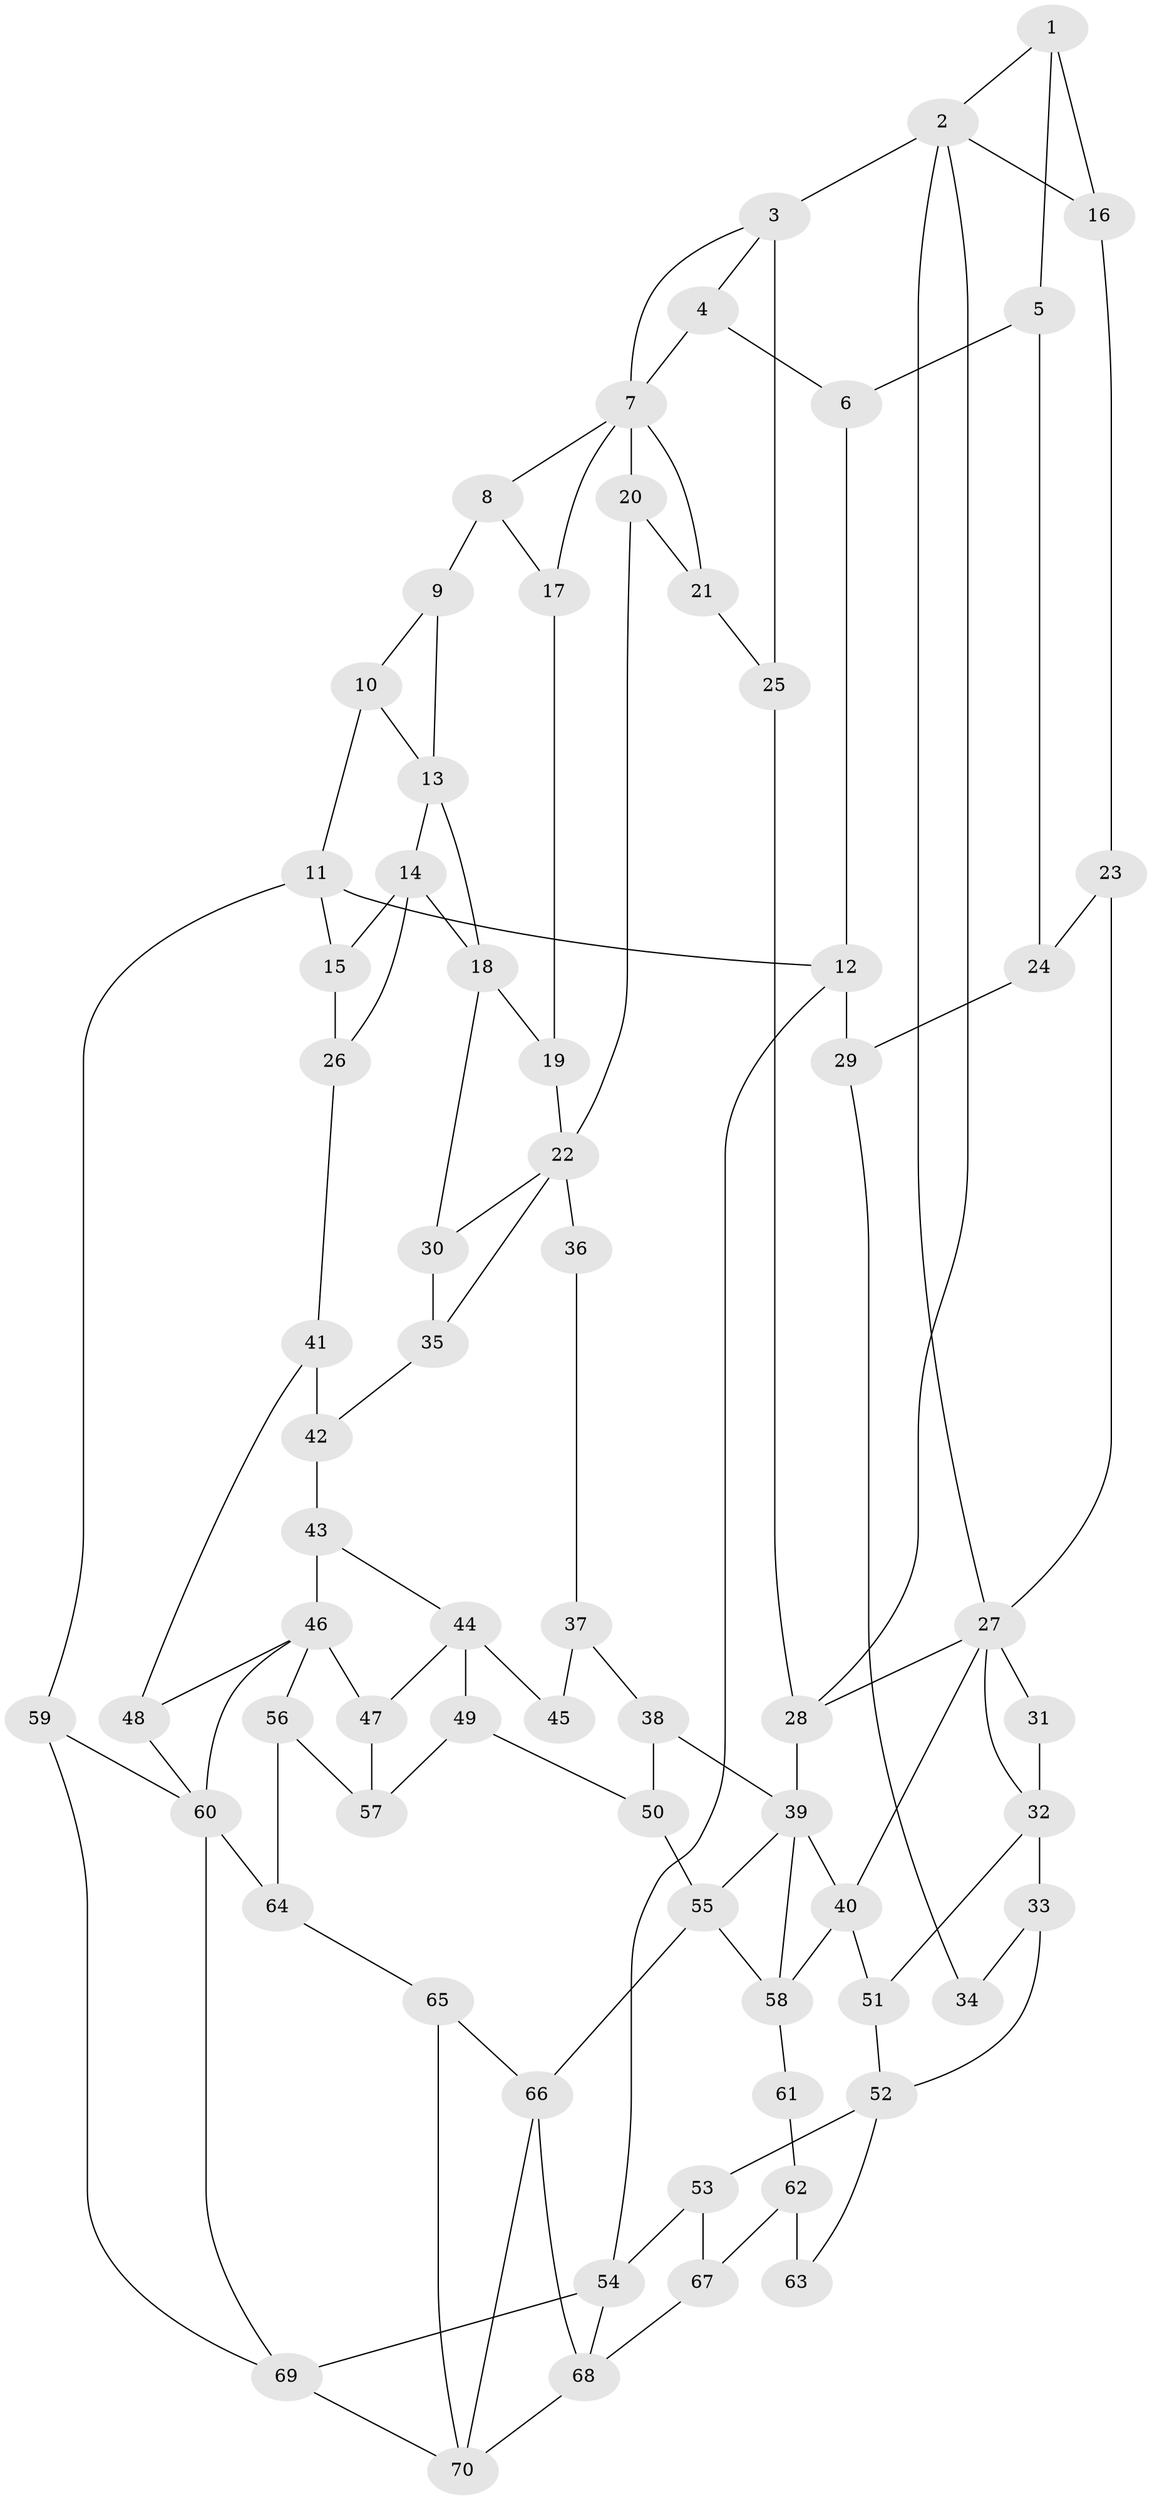 // original degree distribution, {3: 0.014388489208633094, 4: 0.22302158273381295, 5: 0.5611510791366906, 6: 0.2014388489208633}
// Generated by graph-tools (version 1.1) at 2025/38/03/09/25 02:38:54]
// undirected, 70 vertices, 119 edges
graph export_dot {
graph [start="1"]
  node [color=gray90,style=filled];
  1;
  2;
  3;
  4;
  5;
  6;
  7;
  8;
  9;
  10;
  11;
  12;
  13;
  14;
  15;
  16;
  17;
  18;
  19;
  20;
  21;
  22;
  23;
  24;
  25;
  26;
  27;
  28;
  29;
  30;
  31;
  32;
  33;
  34;
  35;
  36;
  37;
  38;
  39;
  40;
  41;
  42;
  43;
  44;
  45;
  46;
  47;
  48;
  49;
  50;
  51;
  52;
  53;
  54;
  55;
  56;
  57;
  58;
  59;
  60;
  61;
  62;
  63;
  64;
  65;
  66;
  67;
  68;
  69;
  70;
  1 -- 2 [weight=1.0];
  1 -- 5 [weight=1.0];
  1 -- 16 [weight=2.0];
  2 -- 3 [weight=2.0];
  2 -- 16 [weight=1.0];
  2 -- 27 [weight=1.0];
  2 -- 28 [weight=1.0];
  3 -- 4 [weight=1.0];
  3 -- 7 [weight=1.0];
  3 -- 25 [weight=1.0];
  4 -- 6 [weight=1.0];
  4 -- 7 [weight=1.0];
  5 -- 6 [weight=1.0];
  5 -- 24 [weight=1.0];
  6 -- 12 [weight=1.0];
  7 -- 8 [weight=1.0];
  7 -- 17 [weight=1.0];
  7 -- 20 [weight=1.0];
  7 -- 21 [weight=1.0];
  8 -- 9 [weight=1.0];
  8 -- 17 [weight=1.0];
  9 -- 10 [weight=1.0];
  9 -- 13 [weight=1.0];
  10 -- 11 [weight=1.0];
  10 -- 13 [weight=1.0];
  11 -- 12 [weight=1.0];
  11 -- 15 [weight=1.0];
  11 -- 59 [weight=1.0];
  12 -- 29 [weight=1.0];
  12 -- 54 [weight=1.0];
  13 -- 14 [weight=2.0];
  13 -- 18 [weight=2.0];
  14 -- 15 [weight=1.0];
  14 -- 18 [weight=1.0];
  14 -- 26 [weight=1.0];
  15 -- 26 [weight=1.0];
  16 -- 23 [weight=1.0];
  17 -- 19 [weight=1.0];
  18 -- 19 [weight=1.0];
  18 -- 30 [weight=1.0];
  19 -- 22 [weight=1.0];
  20 -- 21 [weight=1.0];
  20 -- 22 [weight=1.0];
  21 -- 25 [weight=1.0];
  22 -- 30 [weight=1.0];
  22 -- 35 [weight=1.0];
  22 -- 36 [weight=2.0];
  23 -- 24 [weight=1.0];
  23 -- 27 [weight=1.0];
  24 -- 29 [weight=1.0];
  25 -- 28 [weight=1.0];
  26 -- 41 [weight=1.0];
  27 -- 28 [weight=1.0];
  27 -- 31 [weight=1.0];
  27 -- 32 [weight=1.0];
  27 -- 40 [weight=1.0];
  28 -- 39 [weight=2.0];
  29 -- 34 [weight=1.0];
  30 -- 35 [weight=1.0];
  31 -- 32 [weight=2.0];
  32 -- 33 [weight=2.0];
  32 -- 51 [weight=1.0];
  33 -- 34 [weight=2.0];
  33 -- 52 [weight=2.0];
  35 -- 42 [weight=1.0];
  36 -- 37 [weight=1.0];
  37 -- 38 [weight=1.0];
  37 -- 45 [weight=1.0];
  38 -- 39 [weight=1.0];
  38 -- 50 [weight=1.0];
  39 -- 40 [weight=1.0];
  39 -- 55 [weight=1.0];
  39 -- 58 [weight=1.0];
  40 -- 51 [weight=1.0];
  40 -- 58 [weight=1.0];
  41 -- 42 [weight=1.0];
  41 -- 48 [weight=1.0];
  42 -- 43 [weight=1.0];
  43 -- 44 [weight=1.0];
  43 -- 46 [weight=2.0];
  44 -- 45 [weight=2.0];
  44 -- 47 [weight=1.0];
  44 -- 49 [weight=2.0];
  46 -- 47 [weight=1.0];
  46 -- 48 [weight=1.0];
  46 -- 56 [weight=1.0];
  46 -- 60 [weight=1.0];
  47 -- 57 [weight=1.0];
  48 -- 60 [weight=1.0];
  49 -- 50 [weight=1.0];
  49 -- 57 [weight=1.0];
  50 -- 55 [weight=1.0];
  51 -- 52 [weight=1.0];
  52 -- 53 [weight=1.0];
  52 -- 63 [weight=1.0];
  53 -- 54 [weight=1.0];
  53 -- 67 [weight=2.0];
  54 -- 68 [weight=1.0];
  54 -- 69 [weight=1.0];
  55 -- 58 [weight=1.0];
  55 -- 66 [weight=2.0];
  56 -- 57 [weight=1.0];
  56 -- 64 [weight=1.0];
  58 -- 61 [weight=1.0];
  59 -- 60 [weight=1.0];
  59 -- 69 [weight=2.0];
  60 -- 64 [weight=1.0];
  60 -- 69 [weight=1.0];
  61 -- 62 [weight=2.0];
  62 -- 63 [weight=2.0];
  62 -- 67 [weight=2.0];
  64 -- 65 [weight=1.0];
  65 -- 66 [weight=1.0];
  65 -- 70 [weight=1.0];
  66 -- 68 [weight=1.0];
  66 -- 70 [weight=1.0];
  67 -- 68 [weight=2.0];
  68 -- 70 [weight=2.0];
  69 -- 70 [weight=2.0];
}
